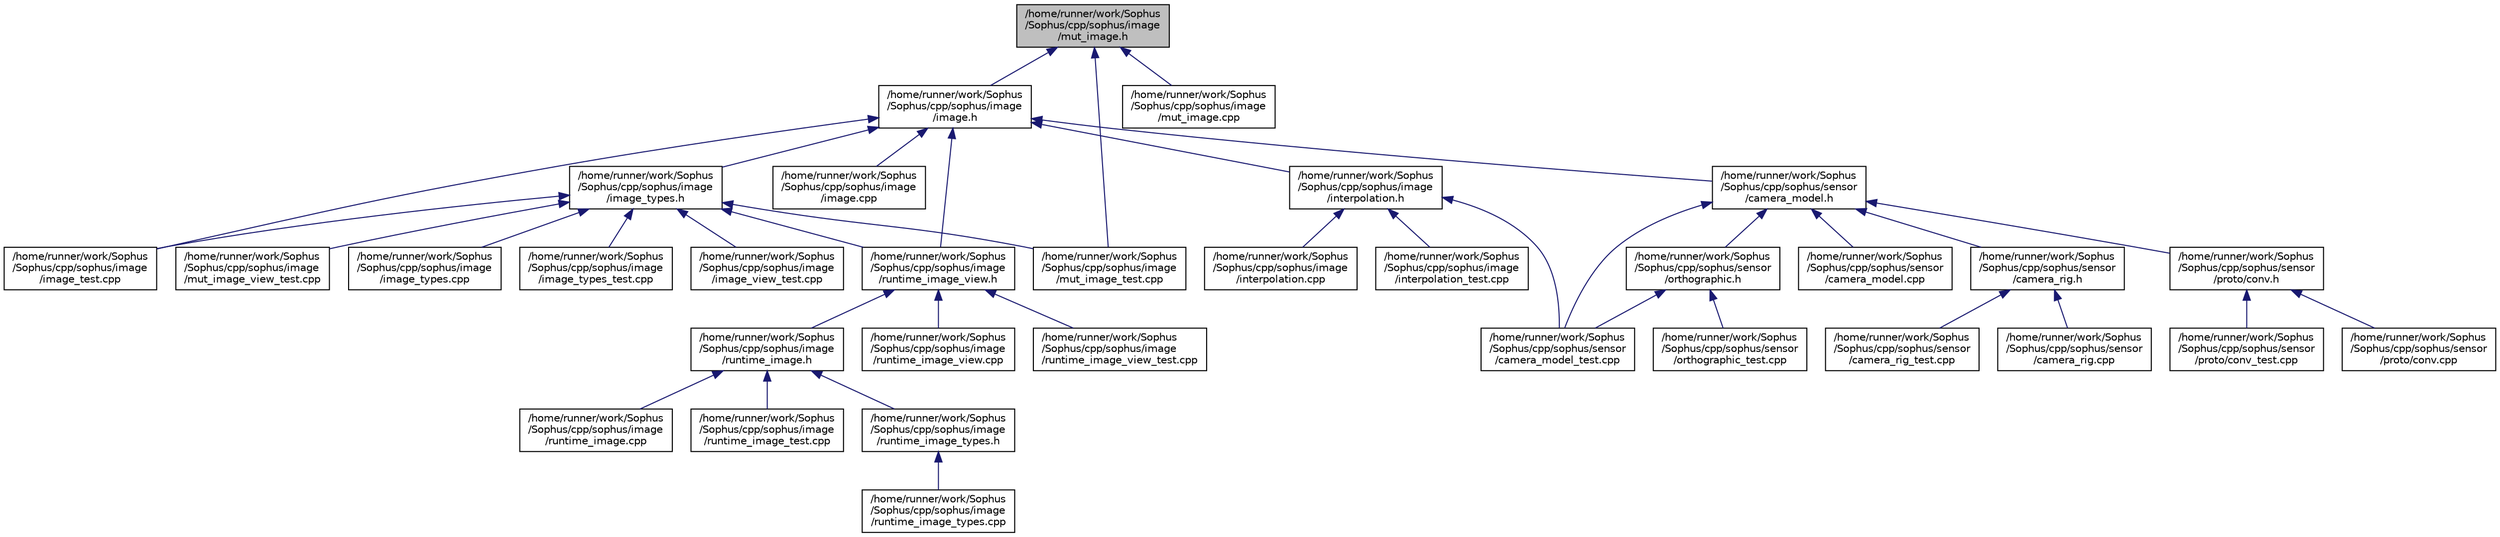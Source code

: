 digraph "/home/runner/work/Sophus/Sophus/cpp/sophus/image/mut_image.h"
{
 // LATEX_PDF_SIZE
  edge [fontname="Helvetica",fontsize="10",labelfontname="Helvetica",labelfontsize="10"];
  node [fontname="Helvetica",fontsize="10",shape=record];
  Node1 [label="/home/runner/work/Sophus\l/Sophus/cpp/sophus/image\l/mut_image.h",height=0.2,width=0.4,color="black", fillcolor="grey75", style="filled", fontcolor="black",tooltip=" "];
  Node1 -> Node2 [dir="back",color="midnightblue",fontsize="10",style="solid",fontname="Helvetica"];
  Node2 [label="/home/runner/work/Sophus\l/Sophus/cpp/sophus/image\l/image.h",height=0.2,width=0.4,color="black", fillcolor="white", style="filled",URL="$image_8h.html",tooltip=" "];
  Node2 -> Node3 [dir="back",color="midnightblue",fontsize="10",style="solid",fontname="Helvetica"];
  Node3 [label="/home/runner/work/Sophus\l/Sophus/cpp/sophus/image\l/image.cpp",height=0.2,width=0.4,color="black", fillcolor="white", style="filled",URL="$image_8cpp.html",tooltip=" "];
  Node2 -> Node4 [dir="back",color="midnightblue",fontsize="10",style="solid",fontname="Helvetica"];
  Node4 [label="/home/runner/work/Sophus\l/Sophus/cpp/sophus/image\l/image_test.cpp",height=0.2,width=0.4,color="black", fillcolor="white", style="filled",URL="$image__test_8cpp.html",tooltip=" "];
  Node2 -> Node5 [dir="back",color="midnightblue",fontsize="10",style="solid",fontname="Helvetica"];
  Node5 [label="/home/runner/work/Sophus\l/Sophus/cpp/sophus/image\l/image_types.h",height=0.2,width=0.4,color="black", fillcolor="white", style="filled",URL="$image__types_8h.html",tooltip=" "];
  Node5 -> Node4 [dir="back",color="midnightblue",fontsize="10",style="solid",fontname="Helvetica"];
  Node5 -> Node6 [dir="back",color="midnightblue",fontsize="10",style="solid",fontname="Helvetica"];
  Node6 [label="/home/runner/work/Sophus\l/Sophus/cpp/sophus/image\l/image_types.cpp",height=0.2,width=0.4,color="black", fillcolor="white", style="filled",URL="$image__types_8cpp.html",tooltip=" "];
  Node5 -> Node7 [dir="back",color="midnightblue",fontsize="10",style="solid",fontname="Helvetica"];
  Node7 [label="/home/runner/work/Sophus\l/Sophus/cpp/sophus/image\l/image_types_test.cpp",height=0.2,width=0.4,color="black", fillcolor="white", style="filled",URL="$image__types__test_8cpp.html",tooltip=" "];
  Node5 -> Node8 [dir="back",color="midnightblue",fontsize="10",style="solid",fontname="Helvetica"];
  Node8 [label="/home/runner/work/Sophus\l/Sophus/cpp/sophus/image\l/image_view_test.cpp",height=0.2,width=0.4,color="black", fillcolor="white", style="filled",URL="$image__view__test_8cpp.html",tooltip=" "];
  Node5 -> Node9 [dir="back",color="midnightblue",fontsize="10",style="solid",fontname="Helvetica"];
  Node9 [label="/home/runner/work/Sophus\l/Sophus/cpp/sophus/image\l/mut_image_test.cpp",height=0.2,width=0.4,color="black", fillcolor="white", style="filled",URL="$mut__image__test_8cpp.html",tooltip=" "];
  Node5 -> Node10 [dir="back",color="midnightblue",fontsize="10",style="solid",fontname="Helvetica"];
  Node10 [label="/home/runner/work/Sophus\l/Sophus/cpp/sophus/image\l/mut_image_view_test.cpp",height=0.2,width=0.4,color="black", fillcolor="white", style="filled",URL="$mut__image__view__test_8cpp.html",tooltip=" "];
  Node5 -> Node11 [dir="back",color="midnightblue",fontsize="10",style="solid",fontname="Helvetica"];
  Node11 [label="/home/runner/work/Sophus\l/Sophus/cpp/sophus/image\l/runtime_image_view.h",height=0.2,width=0.4,color="black", fillcolor="white", style="filled",URL="$runtime__image__view_8h.html",tooltip=" "];
  Node11 -> Node12 [dir="back",color="midnightblue",fontsize="10",style="solid",fontname="Helvetica"];
  Node12 [label="/home/runner/work/Sophus\l/Sophus/cpp/sophus/image\l/runtime_image.h",height=0.2,width=0.4,color="black", fillcolor="white", style="filled",URL="$runtime__image_8h.html",tooltip=" "];
  Node12 -> Node13 [dir="back",color="midnightblue",fontsize="10",style="solid",fontname="Helvetica"];
  Node13 [label="/home/runner/work/Sophus\l/Sophus/cpp/sophus/image\l/runtime_image.cpp",height=0.2,width=0.4,color="black", fillcolor="white", style="filled",URL="$runtime__image_8cpp.html",tooltip=" "];
  Node12 -> Node14 [dir="back",color="midnightblue",fontsize="10",style="solid",fontname="Helvetica"];
  Node14 [label="/home/runner/work/Sophus\l/Sophus/cpp/sophus/image\l/runtime_image_test.cpp",height=0.2,width=0.4,color="black", fillcolor="white", style="filled",URL="$runtime__image__test_8cpp.html",tooltip=" "];
  Node12 -> Node15 [dir="back",color="midnightblue",fontsize="10",style="solid",fontname="Helvetica"];
  Node15 [label="/home/runner/work/Sophus\l/Sophus/cpp/sophus/image\l/runtime_image_types.h",height=0.2,width=0.4,color="black", fillcolor="white", style="filled",URL="$runtime__image__types_8h.html",tooltip=" "];
  Node15 -> Node16 [dir="back",color="midnightblue",fontsize="10",style="solid",fontname="Helvetica"];
  Node16 [label="/home/runner/work/Sophus\l/Sophus/cpp/sophus/image\l/runtime_image_types.cpp",height=0.2,width=0.4,color="black", fillcolor="white", style="filled",URL="$runtime__image__types_8cpp.html",tooltip=" "];
  Node11 -> Node17 [dir="back",color="midnightblue",fontsize="10",style="solid",fontname="Helvetica"];
  Node17 [label="/home/runner/work/Sophus\l/Sophus/cpp/sophus/image\l/runtime_image_view.cpp",height=0.2,width=0.4,color="black", fillcolor="white", style="filled",URL="$runtime__image__view_8cpp.html",tooltip=" "];
  Node11 -> Node18 [dir="back",color="midnightblue",fontsize="10",style="solid",fontname="Helvetica"];
  Node18 [label="/home/runner/work/Sophus\l/Sophus/cpp/sophus/image\l/runtime_image_view_test.cpp",height=0.2,width=0.4,color="black", fillcolor="white", style="filled",URL="$runtime__image__view__test_8cpp.html",tooltip=" "];
  Node2 -> Node19 [dir="back",color="midnightblue",fontsize="10",style="solid",fontname="Helvetica"];
  Node19 [label="/home/runner/work/Sophus\l/Sophus/cpp/sophus/image\l/interpolation.h",height=0.2,width=0.4,color="black", fillcolor="white", style="filled",URL="$interpolation_8h.html",tooltip=" "];
  Node19 -> Node20 [dir="back",color="midnightblue",fontsize="10",style="solid",fontname="Helvetica"];
  Node20 [label="/home/runner/work/Sophus\l/Sophus/cpp/sophus/image\l/interpolation.cpp",height=0.2,width=0.4,color="black", fillcolor="white", style="filled",URL="$interpolation_8cpp.html",tooltip=" "];
  Node19 -> Node21 [dir="back",color="midnightblue",fontsize="10",style="solid",fontname="Helvetica"];
  Node21 [label="/home/runner/work/Sophus\l/Sophus/cpp/sophus/image\l/interpolation_test.cpp",height=0.2,width=0.4,color="black", fillcolor="white", style="filled",URL="$interpolation__test_8cpp.html",tooltip=" "];
  Node19 -> Node22 [dir="back",color="midnightblue",fontsize="10",style="solid",fontname="Helvetica"];
  Node22 [label="/home/runner/work/Sophus\l/Sophus/cpp/sophus/sensor\l/camera_model_test.cpp",height=0.2,width=0.4,color="black", fillcolor="white", style="filled",URL="$camera__model__test_8cpp.html",tooltip=" "];
  Node2 -> Node11 [dir="back",color="midnightblue",fontsize="10",style="solid",fontname="Helvetica"];
  Node2 -> Node23 [dir="back",color="midnightblue",fontsize="10",style="solid",fontname="Helvetica"];
  Node23 [label="/home/runner/work/Sophus\l/Sophus/cpp/sophus/sensor\l/camera_model.h",height=0.2,width=0.4,color="black", fillcolor="white", style="filled",URL="$camera__model_8h.html",tooltip=" "];
  Node23 -> Node24 [dir="back",color="midnightblue",fontsize="10",style="solid",fontname="Helvetica"];
  Node24 [label="/home/runner/work/Sophus\l/Sophus/cpp/sophus/sensor\l/camera_model.cpp",height=0.2,width=0.4,color="black", fillcolor="white", style="filled",URL="$camera__model_8cpp.html",tooltip=" "];
  Node23 -> Node22 [dir="back",color="midnightblue",fontsize="10",style="solid",fontname="Helvetica"];
  Node23 -> Node25 [dir="back",color="midnightblue",fontsize="10",style="solid",fontname="Helvetica"];
  Node25 [label="/home/runner/work/Sophus\l/Sophus/cpp/sophus/sensor\l/camera_rig.h",height=0.2,width=0.4,color="black", fillcolor="white", style="filled",URL="$camera__rig_8h.html",tooltip=" "];
  Node25 -> Node26 [dir="back",color="midnightblue",fontsize="10",style="solid",fontname="Helvetica"];
  Node26 [label="/home/runner/work/Sophus\l/Sophus/cpp/sophus/sensor\l/camera_rig.cpp",height=0.2,width=0.4,color="black", fillcolor="white", style="filled",URL="$camera__rig_8cpp.html",tooltip=" "];
  Node25 -> Node27 [dir="back",color="midnightblue",fontsize="10",style="solid",fontname="Helvetica"];
  Node27 [label="/home/runner/work/Sophus\l/Sophus/cpp/sophus/sensor\l/camera_rig_test.cpp",height=0.2,width=0.4,color="black", fillcolor="white", style="filled",URL="$camera__rig__test_8cpp.html",tooltip=" "];
  Node23 -> Node28 [dir="back",color="midnightblue",fontsize="10",style="solid",fontname="Helvetica"];
  Node28 [label="/home/runner/work/Sophus\l/Sophus/cpp/sophus/sensor\l/orthographic.h",height=0.2,width=0.4,color="black", fillcolor="white", style="filled",URL="$orthographic_8h.html",tooltip=" "];
  Node28 -> Node22 [dir="back",color="midnightblue",fontsize="10",style="solid",fontname="Helvetica"];
  Node28 -> Node29 [dir="back",color="midnightblue",fontsize="10",style="solid",fontname="Helvetica"];
  Node29 [label="/home/runner/work/Sophus\l/Sophus/cpp/sophus/sensor\l/orthographic_test.cpp",height=0.2,width=0.4,color="black", fillcolor="white", style="filled",URL="$orthographic__test_8cpp.html",tooltip=" "];
  Node23 -> Node30 [dir="back",color="midnightblue",fontsize="10",style="solid",fontname="Helvetica"];
  Node30 [label="/home/runner/work/Sophus\l/Sophus/cpp/sophus/sensor\l/proto/conv.h",height=0.2,width=0.4,color="black", fillcolor="white", style="filled",URL="$sensor_2proto_2conv_8h.html",tooltip=" "];
  Node30 -> Node31 [dir="back",color="midnightblue",fontsize="10",style="solid",fontname="Helvetica"];
  Node31 [label="/home/runner/work/Sophus\l/Sophus/cpp/sophus/sensor\l/proto/conv.cpp",height=0.2,width=0.4,color="black", fillcolor="white", style="filled",URL="$sensor_2proto_2conv_8cpp.html",tooltip=" "];
  Node30 -> Node32 [dir="back",color="midnightblue",fontsize="10",style="solid",fontname="Helvetica"];
  Node32 [label="/home/runner/work/Sophus\l/Sophus/cpp/sophus/sensor\l/proto/conv_test.cpp",height=0.2,width=0.4,color="black", fillcolor="white", style="filled",URL="$sensor_2proto_2conv__test_8cpp.html",tooltip=" "];
  Node1 -> Node33 [dir="back",color="midnightblue",fontsize="10",style="solid",fontname="Helvetica"];
  Node33 [label="/home/runner/work/Sophus\l/Sophus/cpp/sophus/image\l/mut_image.cpp",height=0.2,width=0.4,color="black", fillcolor="white", style="filled",URL="$mut__image_8cpp.html",tooltip=" "];
  Node1 -> Node9 [dir="back",color="midnightblue",fontsize="10",style="solid",fontname="Helvetica"];
}
